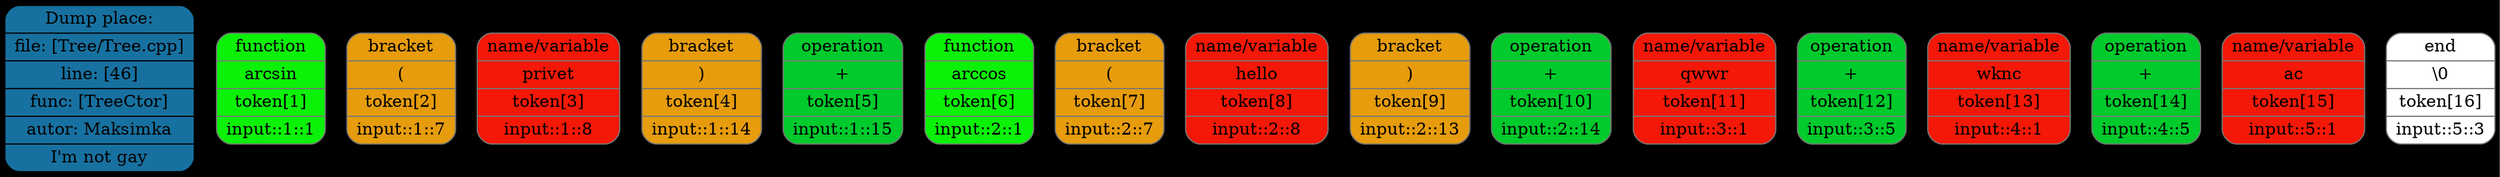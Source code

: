 digraph G{
rankdir=TB
graph [bgcolor="#000000"];
size = "100 5"
place[shape=Mrecord, style=filled, fillcolor="#1771a0", pos="0,1!",label = " { Dump place: | file: [Tree/Tree.cpp] | line: [46] | func: [TreeCtor] | autor: Maksimka | I'm not gay } "color = "#000000"];
token0[shape=Mrecord, style=filled, fillcolor="#0cf108",label = " { function | arcsin |  token[1] |  input::1::1 } ", color = "#777777"];
token1[shape=Mrecord, style=filled, fillcolor="#e69c0c",label = " { bracket | ( |  token[2] |  input::1::7 } ", color = "#777777"];
token2[shape=Mrecord, style=filled, fillcolor="#f31807",label = " { name/variable | privet |  token[3] |  input::1::8 } ", color = "#777777"];
token3[shape=Mrecord, style=filled, fillcolor="#e69c0c",label = " { bracket | ) |  token[4] |  input::1::14 } ", color = "#777777"];
token4[shape=Mrecord, style=filled, fillcolor="#00ca2c",label = " { operation | + |  token[5] |  input::1::15 } ", color = "#777777"];
token5[shape=Mrecord, style=filled, fillcolor="#0cf108",label = " { function | arccos |  token[6] |  input::2::1 } ", color = "#777777"];
token6[shape=Mrecord, style=filled, fillcolor="#e69c0c",label = " { bracket | ( |  token[7] |  input::2::7 } ", color = "#777777"];
token7[shape=Mrecord, style=filled, fillcolor="#f31807",label = " { name/variable | hello |  token[8] |  input::2::8 } ", color = "#777777"];
token8[shape=Mrecord, style=filled, fillcolor="#e69c0c",label = " { bracket | ) |  token[9] |  input::2::13 } ", color = "#777777"];
token9[shape=Mrecord, style=filled, fillcolor="#00ca2c",label = " { operation | + |  token[10] |  input::2::14 } ", color = "#777777"];
token10[shape=Mrecord, style=filled, fillcolor="#f31807",label = " { name/variable | qwwr |  token[11] |  input::3::1 } ", color = "#777777"];
token11[shape=Mrecord, style=filled, fillcolor="#00ca2c",label = " { operation | + |  token[12] |  input::3::5 } ", color = "#777777"];
token12[shape=Mrecord, style=filled, fillcolor="#f31807",label = " { name/variable | wknc |  token[13] |  input::4::1 } ", color = "#777777"];
token13[shape=Mrecord, style=filled, fillcolor="#00ca2c",label = " { operation | + |  token[14] |  input::4::5 } ", color = "#777777"];
token14[shape=Mrecord, style=filled, fillcolor="#f31807",label = " { name/variable | ac |  token[15] |  input::5::1 } ", color = "#777777"];
token15[shape=Mrecord, style=filled, fillcolor="#ffffff",label = " { end | \\0 |  token[16] |  input::5::3 } ", color = "#777777"];
}
